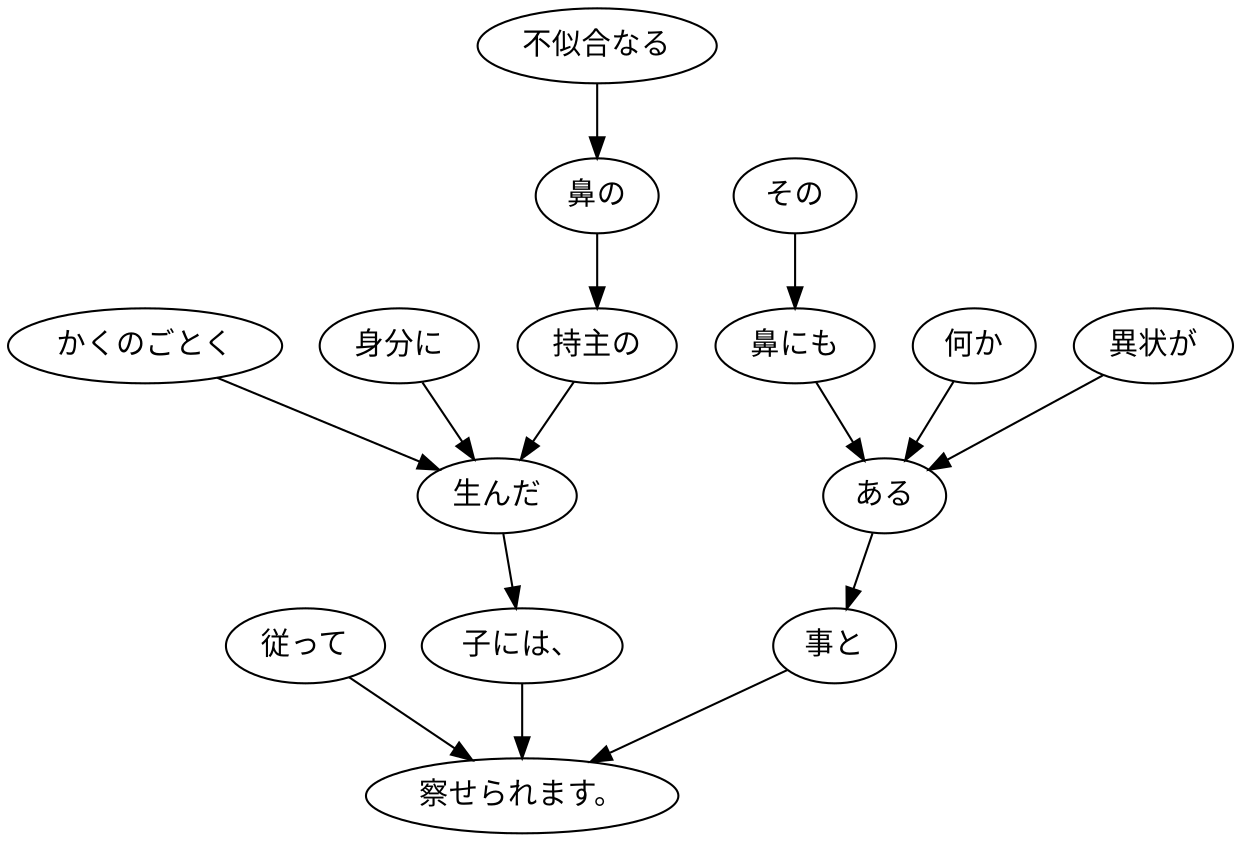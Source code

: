 digraph graph2023 {
	node0 [label="従って"];
	node1 [label="かくのごとく"];
	node2 [label="身分に"];
	node3 [label="不似合なる"];
	node4 [label="鼻の"];
	node5 [label="持主の"];
	node6 [label="生んだ"];
	node7 [label="子には、"];
	node8 [label="その"];
	node9 [label="鼻にも"];
	node10 [label="何か"];
	node11 [label="異状が"];
	node12 [label="ある"];
	node13 [label="事と"];
	node14 [label="察せられます。"];
	node0 -> node14;
	node1 -> node6;
	node2 -> node6;
	node3 -> node4;
	node4 -> node5;
	node5 -> node6;
	node6 -> node7;
	node7 -> node14;
	node8 -> node9;
	node9 -> node12;
	node10 -> node12;
	node11 -> node12;
	node12 -> node13;
	node13 -> node14;
}

